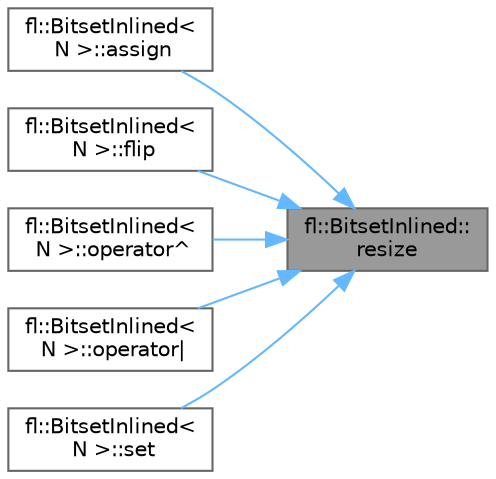 digraph "fl::BitsetInlined::resize"
{
 // INTERACTIVE_SVG=YES
 // LATEX_PDF_SIZE
  bgcolor="transparent";
  edge [fontname=Helvetica,fontsize=10,labelfontname=Helvetica,labelfontsize=10];
  node [fontname=Helvetica,fontsize=10,shape=box,height=0.2,width=0.4];
  rankdir="RL";
  Node1 [id="Node000001",label="fl::BitsetInlined::\lresize",height=0.2,width=0.4,color="gray40", fillcolor="grey60", style="filled", fontcolor="black",tooltip="Resizes the Bitset if needed."];
  Node1 -> Node2 [id="edge1_Node000001_Node000002",dir="back",color="steelblue1",style="solid",tooltip=" "];
  Node2 [id="Node000002",label="fl::BitsetInlined\<\l N \>::assign",height=0.2,width=0.4,color="grey40", fillcolor="white", style="filled",URL="$d6/d6a/classfl_1_1_bitset_inlined_ac87d6d5c6ccf24f61b645fa874c37875.html#ac87d6d5c6ccf24f61b645fa874c37875",tooltip=" "];
  Node1 -> Node3 [id="edge2_Node000001_Node000003",dir="back",color="steelblue1",style="solid",tooltip=" "];
  Node3 [id="Node000003",label="fl::BitsetInlined\<\l N \>::flip",height=0.2,width=0.4,color="grey40", fillcolor="white", style="filled",URL="$d6/d6a/classfl_1_1_bitset_inlined_ae5ac1d9ed8d72dfff0ab10f39b27a1ee.html#ae5ac1d9ed8d72dfff0ab10f39b27a1ee",tooltip=" "];
  Node1 -> Node4 [id="edge3_Node000001_Node000004",dir="back",color="steelblue1",style="solid",tooltip=" "];
  Node4 [id="Node000004",label="fl::BitsetInlined\<\l N \>::operator^",height=0.2,width=0.4,color="grey40", fillcolor="white", style="filled",URL="$d6/d6a/classfl_1_1_bitset_inlined_aa2718309e5bbc1ae3f302417d65bf055.html#aa2718309e5bbc1ae3f302417d65bf055",tooltip=" "];
  Node1 -> Node5 [id="edge4_Node000001_Node000005",dir="back",color="steelblue1",style="solid",tooltip=" "];
  Node5 [id="Node000005",label="fl::BitsetInlined\<\l N \>::operator\|",height=0.2,width=0.4,color="grey40", fillcolor="white", style="filled",URL="$d6/d6a/classfl_1_1_bitset_inlined_acaddc0d364b71029e1882d64376b2654.html#acaddc0d364b71029e1882d64376b2654",tooltip=" "];
  Node1 -> Node6 [id="edge5_Node000001_Node000006",dir="back",color="steelblue1",style="solid",tooltip=" "];
  Node6 [id="Node000006",label="fl::BitsetInlined\<\l N \>::set",height=0.2,width=0.4,color="grey40", fillcolor="white", style="filled",URL="$d6/d6a/classfl_1_1_bitset_inlined_a3f9aa398fb6224e8564972855a389edc.html#a3f9aa398fb6224e8564972855a389edc",tooltip=" "];
}
